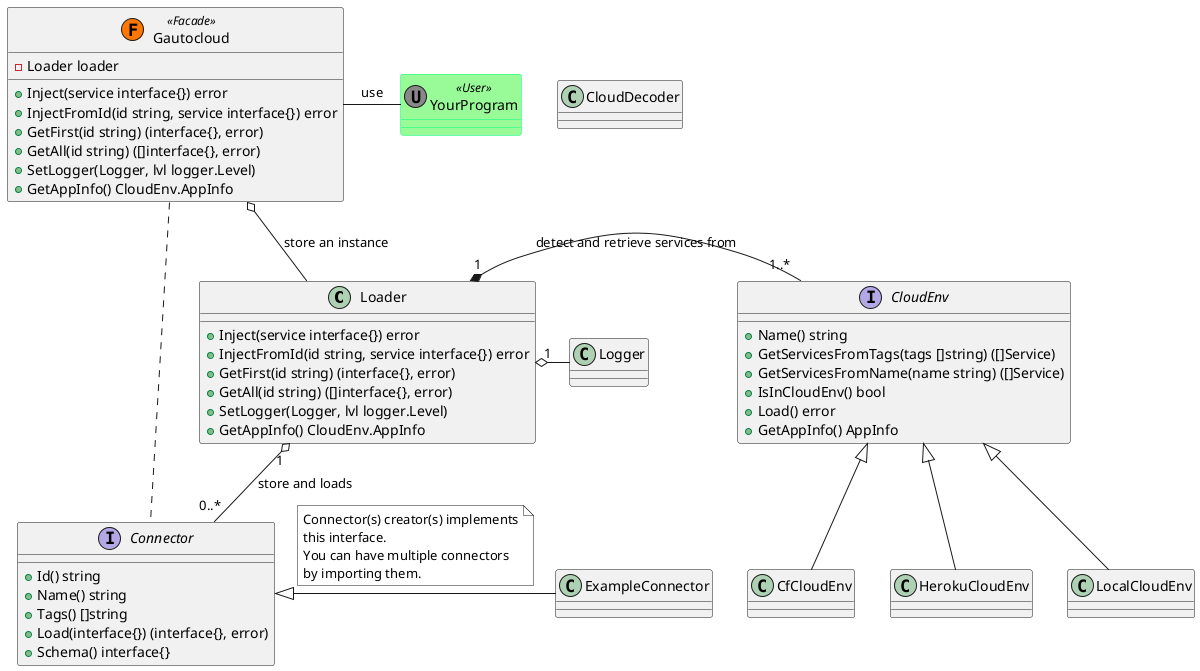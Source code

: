 @startuml
skinparam class {
	BackgroundColor<<User>> PaleGreen
	BorderColor<<User>> SpringGreen
}
class Loader {
    +Inject(service interface{}) error
    +InjectFromId(id string, service interface{}) error
    +GetFirst(id string) (interface{}, error)
    +GetAll(id string) ([]interface{}, error)
    +SetLogger(Logger, lvl logger.Level)
    +GetAppInfo() CloudEnv.AppInfo
}
class Gautocloud << (F,#FF7700) Facade >> {
    -Loader loader
    +Inject(service interface{}) error
    +InjectFromId(id string, service interface{}) error
    +GetFirst(id string) (interface{}, error)
    +GetAll(id string) ([]interface{}, error)
    +SetLogger(Logger, lvl logger.Level)
    +GetAppInfo() CloudEnv.AppInfo
}
interface CloudEnv {
    +Name() string
    +GetServicesFromTags(tags []string) ([]Service)
    +GetServicesFromName(name string) ([]Service)
    +IsInCloudEnv() bool
    +Load() error
    +GetAppInfo() AppInfo
}
class CfCloudEnv {

}
class HerokuCloudEnv {

}
class LocalCloudEnv {

}
class Logger {

}
class CloudDecoder {

}
CloudEnv <|-- CfCloudEnv
CloudEnv <|-- HerokuCloudEnv
CloudEnv <|-- LocalCloudEnv
interface Connector {
    +Id() string
    +Name() string
    +Tags() []string
    +Load(interface{}) (interface{}, error)
    +Schema() interface{}
}
Class ExampleConnector {

}
class YourProgram << (U,#888888) User >> {

}
Connector <|- ExampleConnector
note right on link #white
	Connector(s) creator(s) implements
	this interface.
	You can have multiple connectors
	by importing them.
end note
Loader "1" *- "1..*" CloudEnv : "detect and retrieve services from"
Loader "1" o-- "0..*" Connector : "store and loads"
Loader "1" o- Logger
Gautocloud o-- Loader : "store an instance"
Gautocloud - YourProgram : "use"
Gautocloud .. Connector

@enduml